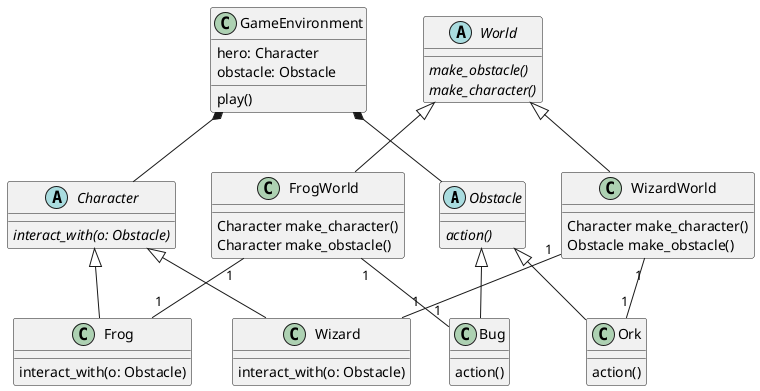 @startuml

abstract class Obstacle {
    {abstract} action()
}

abstract class Character {
    {abstract} interact_with(o: Obstacle)
}

abstract class World {
    {abstract} make_obstacle()
    {abstract} make_character()
}

class Frog {
    interact_with(o: Obstacle)
}

class Bug {
    action()
}

class FrogWorld {
    Character make_character()
    Character make_obstacle()
}

World <|-- FrogWorld
Character <|-- Frog
Obstacle <|-- Bug

class Wizard {
    interact_with(o: Obstacle)
}

class Ork {
    action()
}

class WizardWorld {
    Character make_character()
    Obstacle make_obstacle()
}

Character <|-- Wizard
Obstacle <|-- Ork
World <|-- WizardWorld

class GameEnvironment {
    hero: Character
    obstacle: Obstacle
    play()
}

GameEnvironment *-- Character
GameEnvironment *-- Obstacle

FrogWorld "1"--"1" Frog
FrogWorld "1"--"1" Bug

WizardWorld "1"--"1" Wizard
WizardWorld "1"--"1" Ork

@enduml